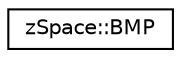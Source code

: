 digraph "Graphical Class Hierarchy"
{
 // LATEX_PDF_SIZE
  edge [fontname="Helvetica",fontsize="10",labelfontname="Helvetica",labelfontsize="10"];
  node [fontname="Helvetica",fontsize="10",shape=record];
  rankdir="LR";
  Node0 [label="zSpace::BMP",height=0.2,width=0.4,color="black", fillcolor="white", style="filled",URL="$structz_space_1_1_b_m_p.html",tooltip="A bitmap struct to define methods to read, write and create bitmaps."];
}
